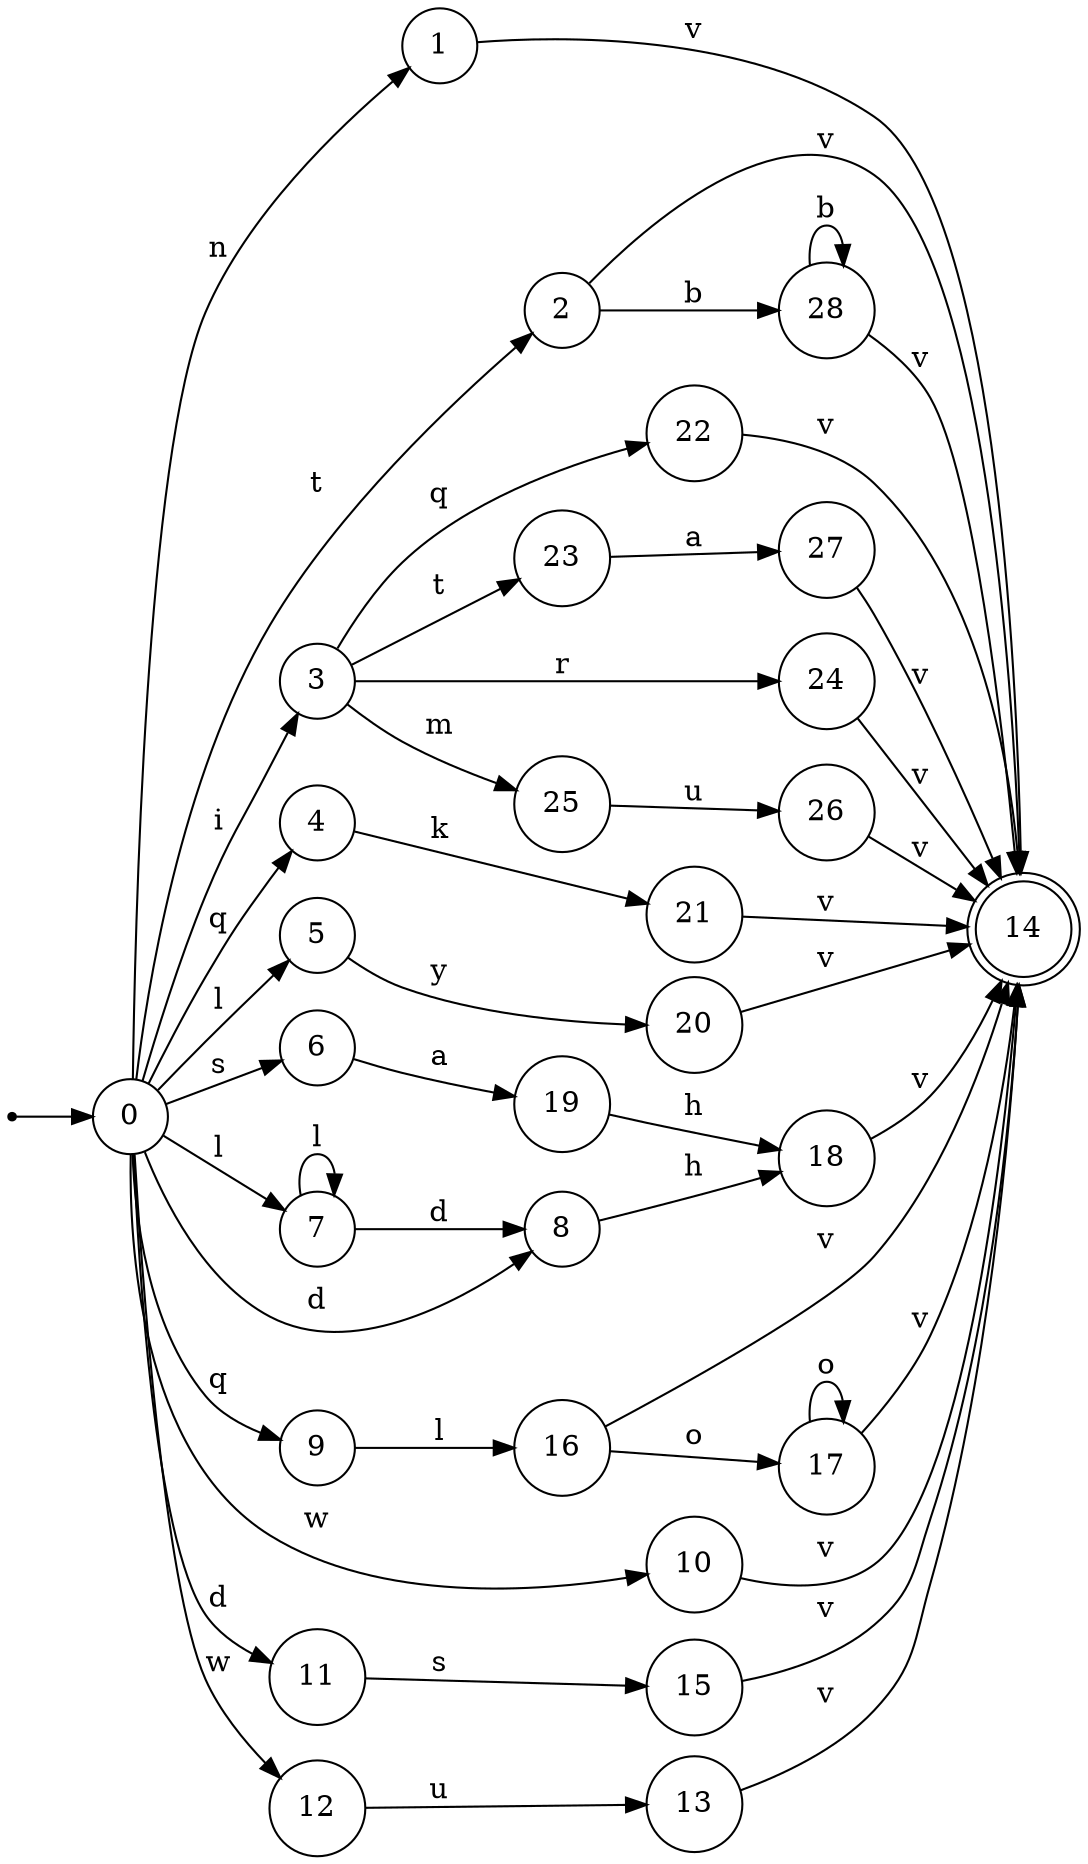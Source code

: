 digraph finite_state_machine {
rankdir=LR;
size="20,20";
node [shape = point]; "dummy0"
node [shape = circle]; "0";
"dummy0" -> "0";
node [shape = circle]; "1";
node [shape = circle]; "2";
node [shape = circle]; "3";
node [shape = circle]; "4";
node [shape = circle]; "5";
node [shape = circle]; "6";
node [shape = circle]; "7";
node [shape = circle]; "8";
node [shape = circle]; "9";
node [shape = circle]; "10";
node [shape = circle]; "11";
node [shape = circle]; "12";
node [shape = circle]; "13";
node [shape = doublecircle]; "14";node [shape = circle]; "15";
node [shape = circle]; "16";
node [shape = circle]; "17";
node [shape = circle]; "18";
node [shape = circle]; "19";
node [shape = circle]; "20";
node [shape = circle]; "21";
node [shape = circle]; "22";
node [shape = circle]; "23";
node [shape = circle]; "24";
node [shape = circle]; "25";
node [shape = circle]; "26";
node [shape = circle]; "27";
node [shape = circle]; "28";
"0" -> "1" [label = "n"];
 "0" -> "2" [label = "t"];
 "0" -> "3" [label = "i"];
 "0" -> "9" [label = "q"];
 "0" -> "4" [label = "q"];
 "0" -> "5" [label = "l"];
 "0" -> "7" [label = "l"];
 "0" -> "6" [label = "s"];
 "0" -> "8" [label = "d"];
 "0" -> "11" [label = "d"];
 "0" -> "10" [label = "w"];
 "0" -> "12" [label = "w"];
 "12" -> "13" [label = "u"];
 "13" -> "14" [label = "v"];
 "11" -> "15" [label = "s"];
 "15" -> "14" [label = "v"];
 "10" -> "14" [label = "v"];
 "9" -> "16" [label = "l"];
 "16" -> "17" [label = "o"];
 "16" -> "14" [label = "v"];
 "17" -> "17" [label = "o"];
 "17" -> "14" [label = "v"];
 "8" -> "18" [label = "h"];
 "18" -> "14" [label = "v"];
 "7" -> "7" [label = "l"];
 "7" -> "8" [label = "d"];
 "6" -> "19" [label = "a"];
 "19" -> "18" [label = "h"];
 "5" -> "20" [label = "y"];
 "20" -> "14" [label = "v"];
 "4" -> "21" [label = "k"];
 "21" -> "14" [label = "v"];
 "3" -> "22" [label = "q"];
 "3" -> "23" [label = "t"];
 "3" -> "24" [label = "r"];
 "3" -> "25" [label = "m"];
 "25" -> "26" [label = "u"];
 "26" -> "14" [label = "v"];
 "24" -> "14" [label = "v"];
 "23" -> "27" [label = "a"];
 "27" -> "14" [label = "v"];
 "22" -> "14" [label = "v"];
 "2" -> "28" [label = "b"];
 "2" -> "14" [label = "v"];
 "28" -> "28" [label = "b"];
 "28" -> "14" [label = "v"];
 "1" -> "14" [label = "v"];
 }
